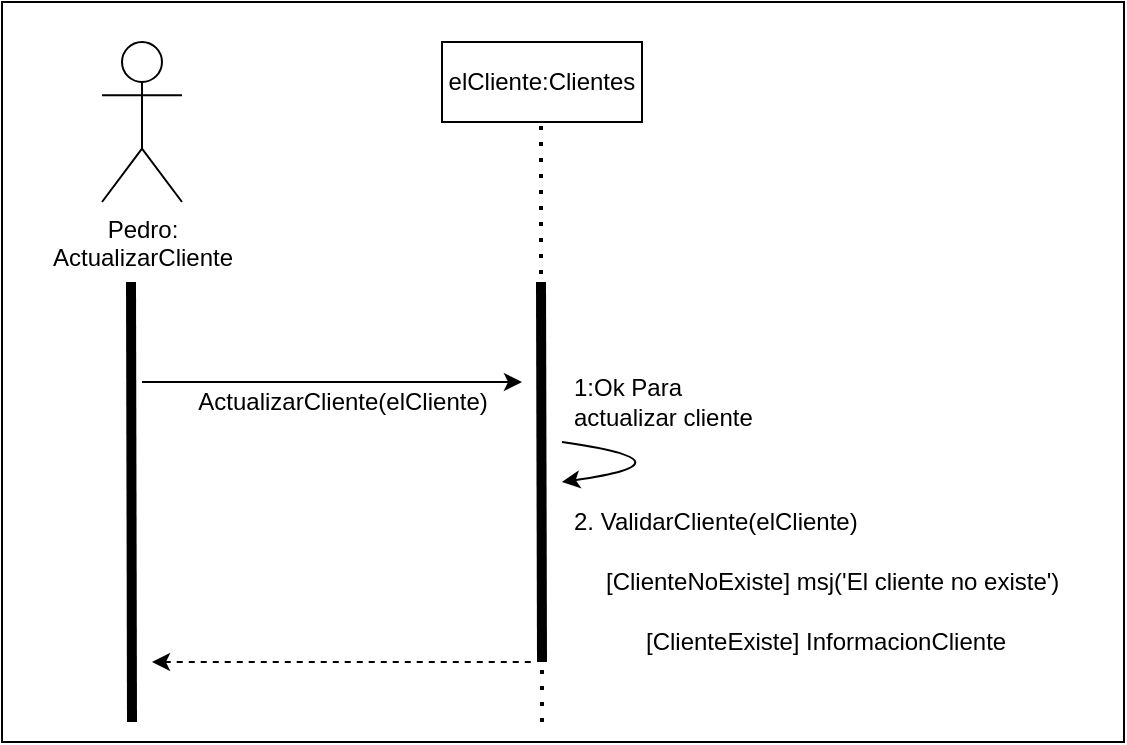 <mxfile>
    <diagram id="ZAxV_MX2P-mOWFOk13az" name="Página-1">
        <mxGraphModel dx="1460" dy="415" grid="1" gridSize="10" guides="1" tooltips="1" connect="1" arrows="1" fold="1" page="1" pageScale="1" pageWidth="827" pageHeight="1169" math="0" shadow="0">
            <root>
                <mxCell id="0"/>
                <mxCell id="1" parent="0"/>
                <mxCell id="2" value="" style="rounded=0;whiteSpace=wrap;html=1;" vertex="1" parent="1">
                    <mxGeometry x="-10" y="10" width="561" height="370" as="geometry"/>
                </mxCell>
                <mxCell id="3" value="Pedro:&lt;br&gt;ActualizarCliente" style="shape=umlActor;verticalLabelPosition=bottom;verticalAlign=top;html=1;outlineConnect=0;" vertex="1" parent="1">
                    <mxGeometry x="40" y="30" width="40" height="80" as="geometry"/>
                </mxCell>
                <mxCell id="4" value="" style="endArrow=none;html=1;strokeWidth=5;" edge="1" parent="1">
                    <mxGeometry width="50" height="50" relative="1" as="geometry">
                        <mxPoint x="55" y="370" as="sourcePoint"/>
                        <mxPoint x="54.5" y="150" as="targetPoint"/>
                    </mxGeometry>
                </mxCell>
                <mxCell id="5" value="" style="endArrow=classic;html=1;strokeWidth=1;" edge="1" parent="1">
                    <mxGeometry width="50" height="50" relative="1" as="geometry">
                        <mxPoint x="60" y="200" as="sourcePoint"/>
                        <mxPoint x="250" y="200" as="targetPoint"/>
                    </mxGeometry>
                </mxCell>
                <mxCell id="6" value="ActualizarCliente(elCliente)" style="text;html=1;align=center;verticalAlign=middle;resizable=0;points=[];autosize=1;strokeColor=none;" vertex="1" parent="1">
                    <mxGeometry x="80" y="200" width="160" height="20" as="geometry"/>
                </mxCell>
                <mxCell id="7" value="elCliente:Clientes" style="whiteSpace=wrap;html=1;" vertex="1" parent="1">
                    <mxGeometry x="210" y="30" width="100" height="40" as="geometry"/>
                </mxCell>
                <mxCell id="8" value="" style="endArrow=none;dashed=1;html=1;dashPattern=1 3;strokeWidth=2;" edge="1" parent="1">
                    <mxGeometry width="50" height="50" relative="1" as="geometry">
                        <mxPoint x="259.5" y="170" as="sourcePoint"/>
                        <mxPoint x="259.5" y="70" as="targetPoint"/>
                    </mxGeometry>
                </mxCell>
                <mxCell id="9" value="" style="endArrow=none;html=1;strokeWidth=5;" edge="1" parent="1">
                    <mxGeometry width="50" height="50" relative="1" as="geometry">
                        <mxPoint x="260" y="340" as="sourcePoint"/>
                        <mxPoint x="259.5" y="150" as="targetPoint"/>
                    </mxGeometry>
                </mxCell>
                <mxCell id="10" value="" style="endArrow=none;dashed=1;html=1;dashPattern=1 3;strokeWidth=2;" edge="1" parent="1">
                    <mxGeometry width="50" height="50" relative="1" as="geometry">
                        <mxPoint x="260" y="370" as="sourcePoint"/>
                        <mxPoint x="260" y="310" as="targetPoint"/>
                    </mxGeometry>
                </mxCell>
                <mxCell id="11" value="2. ValidarCliente(elCliente)" style="text;html=1;align=left;verticalAlign=middle;resizable=0;points=[];autosize=1;strokeColor=none;" vertex="1" parent="1">
                    <mxGeometry x="274" y="260" width="160" height="20" as="geometry"/>
                </mxCell>
                <mxCell id="12" value="[ClienteNoExiste] msj('El cliente no existe')" style="text;html=1;align=left;verticalAlign=middle;resizable=0;points=[];autosize=1;strokeColor=none;" vertex="1" parent="1">
                    <mxGeometry x="290" y="290" width="240" height="20" as="geometry"/>
                </mxCell>
                <mxCell id="13" value="[ClienteExiste] InformacionCliente" style="text;html=1;align=left;verticalAlign=middle;resizable=0;points=[];autosize=1;strokeColor=none;" vertex="1" parent="1">
                    <mxGeometry x="310" y="320" width="200" height="20" as="geometry"/>
                </mxCell>
                <mxCell id="14" value="" style="endArrow=none;html=1;strokeWidth=1;dashed=1;endFill=0;startArrow=classic;startFill=1;" edge="1" parent="1">
                    <mxGeometry width="50" height="50" relative="1" as="geometry">
                        <mxPoint x="65" y="340" as="sourcePoint"/>
                        <mxPoint x="255" y="340" as="targetPoint"/>
                    </mxGeometry>
                </mxCell>
                <mxCell id="15" value="1:Ok Para &lt;br&gt;actualizar cliente" style="text;html=1;align=left;verticalAlign=middle;resizable=0;points=[];autosize=1;strokeColor=none;" vertex="1" parent="1">
                    <mxGeometry x="274" y="195" width="100" height="30" as="geometry"/>
                </mxCell>
                <mxCell id="16" value="" style="curved=1;endArrow=classic;html=1;strokeWidth=1;exitX=0;exitY=1;exitDx=0;exitDy=0;exitPerimeter=0;" edge="1" parent="1">
                    <mxGeometry width="50" height="50" relative="1" as="geometry">
                        <mxPoint x="270" y="230" as="sourcePoint"/>
                        <mxPoint x="270" y="250" as="targetPoint"/>
                        <Array as="points">
                            <mxPoint x="340" y="240"/>
                        </Array>
                    </mxGeometry>
                </mxCell>
            </root>
        </mxGraphModel>
    </diagram>
</mxfile>